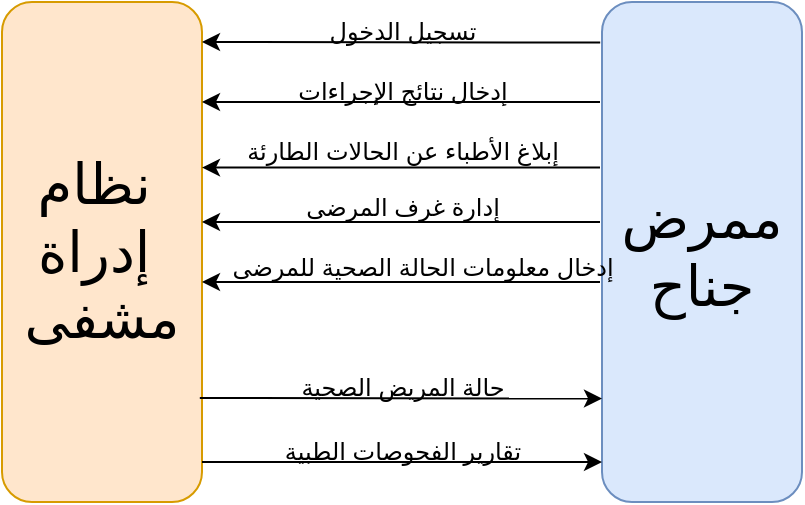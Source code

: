 <mxfile version="25.0.1">
  <diagram name="Page-1" id="JKNUVQAxmP9uTkI03yyg">
    <mxGraphModel dx="557" dy="333" grid="1" gridSize="10" guides="1" tooltips="1" connect="1" arrows="1" fold="1" page="1" pageScale="1" pageWidth="850" pageHeight="1100" math="0" shadow="0">
      <root>
        <mxCell id="0" />
        <mxCell id="1" parent="0" />
        <mxCell id="XaIL9JHg4FneOxSuvQ2j-3" value="&lt;font style=&quot;font-size: 28px;&quot;&gt;ممرض جناح&lt;br&gt;&lt;/font&gt;" style="rounded=1;whiteSpace=wrap;html=1;fillColor=#dae8fc;strokeColor=#6c8ebf;" vertex="1" parent="1">
          <mxGeometry x="590" y="130" width="100" height="250" as="geometry" />
        </mxCell>
        <mxCell id="XaIL9JHg4FneOxSuvQ2j-4" value="&lt;font style=&quot;font-size: 28px;&quot;&gt;نظام&amp;nbsp;&lt;br&gt;إدراة&amp;nbsp;&lt;br&gt;مشفى&lt;/font&gt;" style="rounded=1;whiteSpace=wrap;html=1;fillColor=#ffe6cc;strokeColor=#d79b00;" vertex="1" parent="1">
          <mxGeometry x="290" y="130" width="100" height="250" as="geometry" />
        </mxCell>
        <mxCell id="XaIL9JHg4FneOxSuvQ2j-7" value="" style="endArrow=classic;html=1;rounded=0;exitX=-0.009;exitY=0.121;exitDx=0;exitDy=0;exitPerimeter=0;" edge="1" parent="1">
          <mxGeometry width="50" height="50" relative="1" as="geometry">
            <mxPoint x="589.1" y="150.25" as="sourcePoint" />
            <mxPoint x="390" y="150" as="targetPoint" />
          </mxGeometry>
        </mxCell>
        <mxCell id="XaIL9JHg4FneOxSuvQ2j-11" value="" style="endArrow=classic;html=1;rounded=0;exitX=-0.009;exitY=0.121;exitDx=0;exitDy=0;exitPerimeter=0;" edge="1" parent="1">
          <mxGeometry width="50" height="50" relative="1" as="geometry">
            <mxPoint x="589" y="180" as="sourcePoint" />
            <mxPoint x="390" y="180" as="targetPoint" />
          </mxGeometry>
        </mxCell>
        <mxCell id="XaIL9JHg4FneOxSuvQ2j-12" value="" style="endArrow=classic;html=1;rounded=0;exitX=-0.009;exitY=0.121;exitDx=0;exitDy=0;exitPerimeter=0;" edge="1" parent="1">
          <mxGeometry width="50" height="50" relative="1" as="geometry">
            <mxPoint x="589" y="212.81" as="sourcePoint" />
            <mxPoint x="390" y="212.81" as="targetPoint" />
          </mxGeometry>
        </mxCell>
        <mxCell id="XaIL9JHg4FneOxSuvQ2j-14" value="تسجيل الدخول" style="text;html=1;align=center;verticalAlign=middle;resizable=0;points=[];autosize=1;strokeColor=none;fillColor=none;" vertex="1" parent="1">
          <mxGeometry x="450" y="130" width="80" height="30" as="geometry" />
        </mxCell>
        <mxCell id="XaIL9JHg4FneOxSuvQ2j-15" value="إدخال نتائج الإجراءات" style="text;html=1;align=center;verticalAlign=middle;resizable=0;points=[];autosize=1;strokeColor=none;fillColor=none;" vertex="1" parent="1">
          <mxGeometry x="435" y="160" width="110" height="30" as="geometry" />
        </mxCell>
        <mxCell id="XaIL9JHg4FneOxSuvQ2j-17" value="إبلاغ الأطباء عن الحالات الطارئة" style="text;html=1;align=center;verticalAlign=middle;resizable=0;points=[];autosize=1;strokeColor=none;fillColor=none;" vertex="1" parent="1">
          <mxGeometry x="415" y="190" width="150" height="30" as="geometry" />
        </mxCell>
        <mxCell id="XaIL9JHg4FneOxSuvQ2j-21" value="" style="endArrow=classic;html=1;rounded=0;exitX=0.997;exitY=0.521;exitDx=0;exitDy=0;exitPerimeter=0;" edge="1" parent="1">
          <mxGeometry width="50" height="50" relative="1" as="geometry">
            <mxPoint x="390.0" y="360" as="sourcePoint" />
            <mxPoint x="590" y="360" as="targetPoint" />
          </mxGeometry>
        </mxCell>
        <mxCell id="XaIL9JHg4FneOxSuvQ2j-29" value="" style="endArrow=classic;html=1;rounded=0;exitX=0.997;exitY=0.521;exitDx=0;exitDy=0;exitPerimeter=0;entryX=0.008;entryY=0.522;entryDx=0;entryDy=0;entryPerimeter=0;" edge="1" parent="1">
          <mxGeometry width="50" height="50" relative="1" as="geometry">
            <mxPoint x="388.9" y="328" as="sourcePoint" />
            <mxPoint x="590" y="328.25" as="targetPoint" />
          </mxGeometry>
        </mxCell>
        <mxCell id="XaIL9JHg4FneOxSuvQ2j-33" value="تقارير الفحوصات الطبية" style="text;html=1;align=center;verticalAlign=middle;resizable=0;points=[];autosize=1;strokeColor=none;fillColor=none;" vertex="1" parent="1">
          <mxGeometry x="430" y="340" width="120" height="30" as="geometry" />
        </mxCell>
        <mxCell id="XaIL9JHg4FneOxSuvQ2j-55" value="حالة المريض الصحية" style="text;html=1;align=center;verticalAlign=middle;resizable=0;points=[];autosize=1;strokeColor=none;fillColor=none;" vertex="1" parent="1">
          <mxGeometry x="435" y="308" width="110" height="30" as="geometry" />
        </mxCell>
        <mxCell id="XaIL9JHg4FneOxSuvQ2j-61" value="" style="endArrow=classic;html=1;rounded=0;exitX=-0.009;exitY=0.121;exitDx=0;exitDy=0;exitPerimeter=0;" edge="1" parent="1">
          <mxGeometry width="50" height="50" relative="1" as="geometry">
            <mxPoint x="589" y="240" as="sourcePoint" />
            <mxPoint x="390" y="240" as="targetPoint" />
          </mxGeometry>
        </mxCell>
        <mxCell id="XaIL9JHg4FneOxSuvQ2j-62" value="إدارة غرف المرضى" style="text;html=1;align=center;verticalAlign=middle;resizable=0;points=[];autosize=1;strokeColor=none;fillColor=none;" vertex="1" parent="1">
          <mxGeometry x="440" y="218" width="100" height="30" as="geometry" />
        </mxCell>
        <mxCell id="XaIL9JHg4FneOxSuvQ2j-63" value="" style="endArrow=classic;html=1;rounded=0;exitX=-0.009;exitY=0.121;exitDx=0;exitDy=0;exitPerimeter=0;" edge="1" parent="1">
          <mxGeometry width="50" height="50" relative="1" as="geometry">
            <mxPoint x="589" y="270" as="sourcePoint" />
            <mxPoint x="390" y="270" as="targetPoint" />
          </mxGeometry>
        </mxCell>
        <mxCell id="XaIL9JHg4FneOxSuvQ2j-64" value="إدخال معلومات الحالة الصحية للمرضى" style="text;html=1;align=center;verticalAlign=middle;resizable=0;points=[];autosize=1;strokeColor=none;fillColor=none;" vertex="1" parent="1">
          <mxGeometry x="415" y="248" width="170" height="30" as="geometry" />
        </mxCell>
      </root>
    </mxGraphModel>
  </diagram>
</mxfile>
